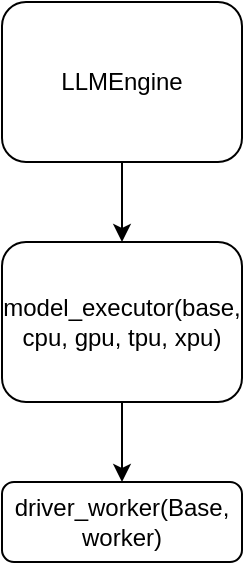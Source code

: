 <mxfile version="24.7.16">
  <diagram name="Page-1" id="o8637eE1RdxBi9FvJ5ET">
    <mxGraphModel dx="794" dy="553" grid="1" gridSize="10" guides="1" tooltips="1" connect="1" arrows="1" fold="1" page="1" pageScale="1" pageWidth="827" pageHeight="1169" math="0" shadow="0">
      <root>
        <mxCell id="0" />
        <mxCell id="1" parent="0" />
        <mxCell id="HJB4MSHYhabP_lslFaBa-3" value="" style="edgeStyle=orthogonalEdgeStyle;rounded=0;orthogonalLoop=1;jettySize=auto;html=1;" edge="1" parent="1" source="HJB4MSHYhabP_lslFaBa-1" target="HJB4MSHYhabP_lslFaBa-2">
          <mxGeometry relative="1" as="geometry" />
        </mxCell>
        <mxCell id="HJB4MSHYhabP_lslFaBa-1" value="LLMEngine" style="rounded=1;whiteSpace=wrap;html=1;" vertex="1" parent="1">
          <mxGeometry x="200" y="200" width="120" height="80" as="geometry" />
        </mxCell>
        <mxCell id="HJB4MSHYhabP_lslFaBa-5" value="" style="edgeStyle=orthogonalEdgeStyle;rounded=0;orthogonalLoop=1;jettySize=auto;html=1;" edge="1" parent="1" source="HJB4MSHYhabP_lslFaBa-2" target="HJB4MSHYhabP_lslFaBa-4">
          <mxGeometry relative="1" as="geometry" />
        </mxCell>
        <mxCell id="HJB4MSHYhabP_lslFaBa-2" value="model_executor(base, cpu, gpu, tpu, xpu)" style="whiteSpace=wrap;html=1;rounded=1;" vertex="1" parent="1">
          <mxGeometry x="200" y="320" width="120" height="80" as="geometry" />
        </mxCell>
        <mxCell id="HJB4MSHYhabP_lslFaBa-4" value="driver_worker(Base, worker)" style="whiteSpace=wrap;html=1;rounded=1;" vertex="1" parent="1">
          <mxGeometry x="200" y="440" width="120" height="40" as="geometry" />
        </mxCell>
      </root>
    </mxGraphModel>
  </diagram>
</mxfile>
